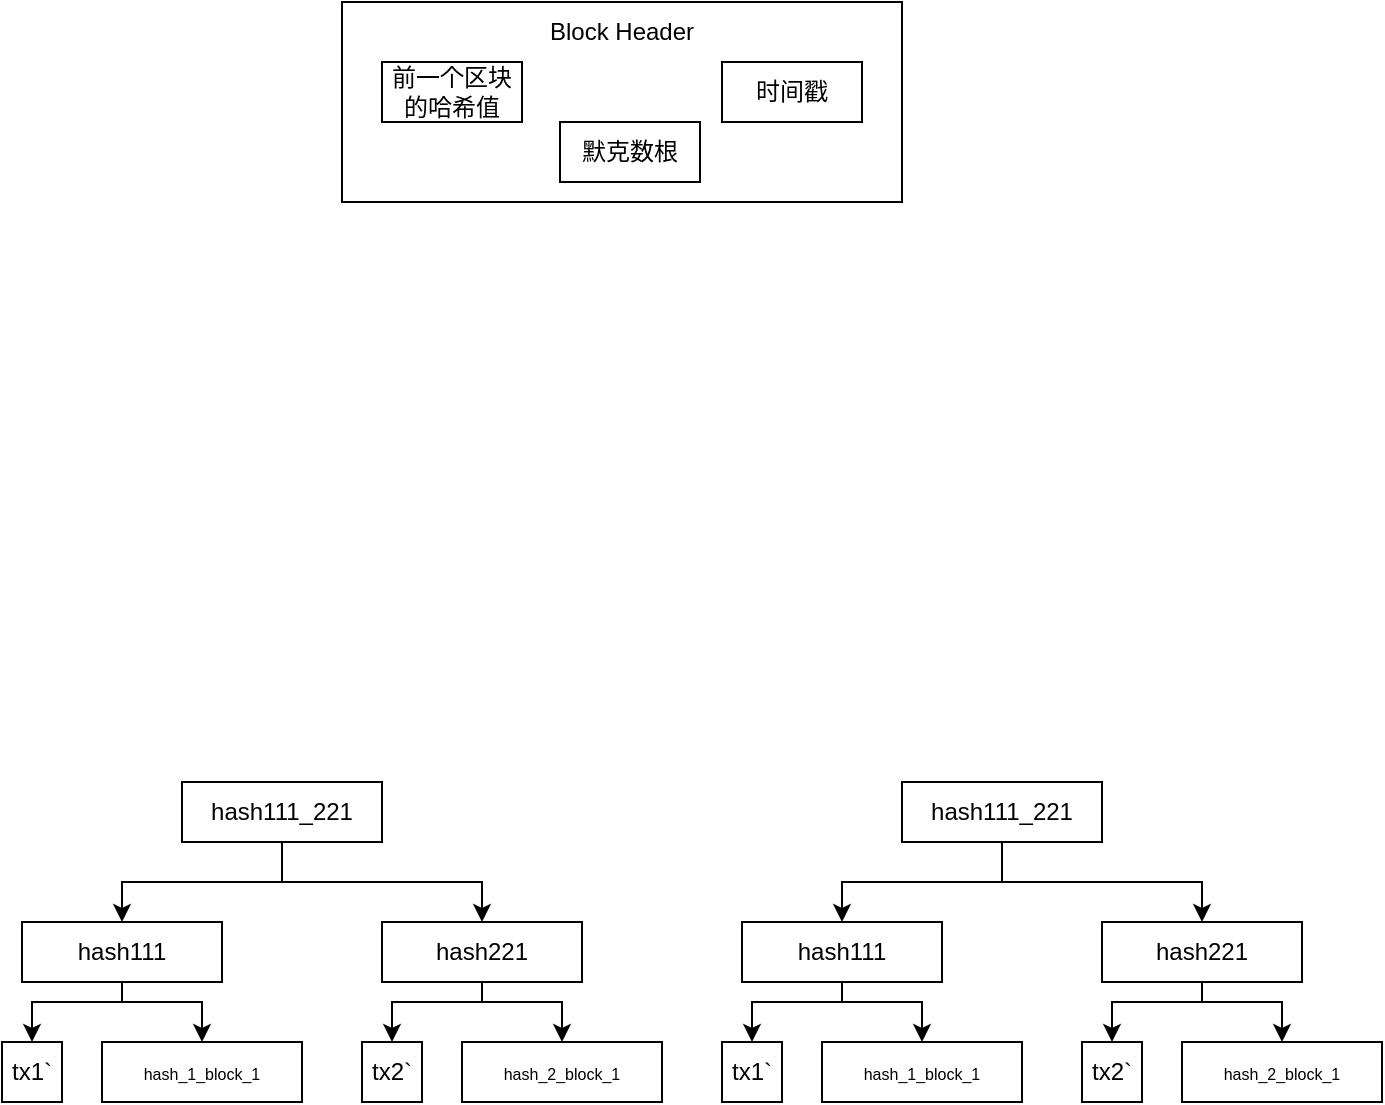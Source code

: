 <mxfile version="20.0.3" type="github">
  <diagram id="3rsK4sRMyDqufHuRaAZe" name="Page-1">
    <mxGraphModel dx="1422" dy="762" grid="1" gridSize="10" guides="1" tooltips="1" connect="1" arrows="1" fold="1" page="1" pageScale="1" pageWidth="827" pageHeight="1169" math="0" shadow="0">
      <root>
        <mxCell id="0" />
        <mxCell id="1" parent="0" />
        <mxCell id="U90KXrBJ-N6k7Ng19d0M-1" value="" style="rounded=0;whiteSpace=wrap;html=1;fillColor=none;" vertex="1" parent="1">
          <mxGeometry x="270" y="70" width="280" height="100" as="geometry" />
        </mxCell>
        <mxCell id="U90KXrBJ-N6k7Ng19d0M-2" value="前一个区块的哈希值" style="rounded=0;whiteSpace=wrap;html=1;fillColor=default;" vertex="1" parent="1">
          <mxGeometry x="290" y="100" width="70" height="30" as="geometry" />
        </mxCell>
        <mxCell id="U90KXrBJ-N6k7Ng19d0M-3" value="Block Header" style="text;html=1;strokeColor=none;fillColor=none;align=center;verticalAlign=middle;whiteSpace=wrap;rounded=0;" vertex="1" parent="1">
          <mxGeometry x="350" y="70" width="120" height="30" as="geometry" />
        </mxCell>
        <mxCell id="U90KXrBJ-N6k7Ng19d0M-4" value="默克数根" style="rounded=0;whiteSpace=wrap;html=1;fillColor=default;" vertex="1" parent="1">
          <mxGeometry x="379" y="130" width="70" height="30" as="geometry" />
        </mxCell>
        <mxCell id="U90KXrBJ-N6k7Ng19d0M-5" value="时间戳" style="rounded=0;whiteSpace=wrap;html=1;fillColor=default;" vertex="1" parent="1">
          <mxGeometry x="460" y="100" width="70" height="30" as="geometry" />
        </mxCell>
        <mxCell id="U90KXrBJ-N6k7Ng19d0M-7" value="tx1`" style="rounded=0;whiteSpace=wrap;html=1;fillColor=default;" vertex="1" parent="1">
          <mxGeometry x="100" y="590" width="30" height="30" as="geometry" />
        </mxCell>
        <mxCell id="U90KXrBJ-N6k7Ng19d0M-8" value="&lt;font style=&quot;font-size: 8px;&quot;&gt;hash_1_block_1&lt;/font&gt;" style="rounded=0;whiteSpace=wrap;html=1;fillColor=default;" vertex="1" parent="1">
          <mxGeometry x="150" y="590" width="100" height="30" as="geometry" />
        </mxCell>
        <mxCell id="U90KXrBJ-N6k7Ng19d0M-24" style="edgeStyle=orthogonalEdgeStyle;rounded=0;orthogonalLoop=1;jettySize=auto;html=1;entryX=0.5;entryY=0;entryDx=0;entryDy=0;fontSize=8;" edge="1" parent="1" source="U90KXrBJ-N6k7Ng19d0M-9" target="U90KXrBJ-N6k7Ng19d0M-7">
          <mxGeometry relative="1" as="geometry">
            <Array as="points">
              <mxPoint x="160" y="570" />
              <mxPoint x="115" y="570" />
            </Array>
          </mxGeometry>
        </mxCell>
        <mxCell id="U90KXrBJ-N6k7Ng19d0M-25" style="edgeStyle=orthogonalEdgeStyle;rounded=0;orthogonalLoop=1;jettySize=auto;html=1;fontSize=8;" edge="1" parent="1" source="U90KXrBJ-N6k7Ng19d0M-9" target="U90KXrBJ-N6k7Ng19d0M-8">
          <mxGeometry relative="1" as="geometry">
            <Array as="points">
              <mxPoint x="160" y="570" />
              <mxPoint x="200" y="570" />
            </Array>
          </mxGeometry>
        </mxCell>
        <mxCell id="U90KXrBJ-N6k7Ng19d0M-9" value="hash111" style="rounded=0;whiteSpace=wrap;html=1;fillColor=default;" vertex="1" parent="1">
          <mxGeometry x="110" y="530" width="100" height="30" as="geometry" />
        </mxCell>
        <mxCell id="U90KXrBJ-N6k7Ng19d0M-31" style="edgeStyle=orthogonalEdgeStyle;rounded=0;orthogonalLoop=1;jettySize=auto;html=1;entryX=0.5;entryY=0;entryDx=0;entryDy=0;fontSize=8;" edge="1" parent="1" source="U90KXrBJ-N6k7Ng19d0M-20" target="U90KXrBJ-N6k7Ng19d0M-9">
          <mxGeometry relative="1" as="geometry" />
        </mxCell>
        <mxCell id="U90KXrBJ-N6k7Ng19d0M-32" style="edgeStyle=orthogonalEdgeStyle;rounded=0;orthogonalLoop=1;jettySize=auto;html=1;entryX=0.5;entryY=0;entryDx=0;entryDy=0;fontSize=8;" edge="1" parent="1" source="U90KXrBJ-N6k7Ng19d0M-20" target="U90KXrBJ-N6k7Ng19d0M-30">
          <mxGeometry relative="1" as="geometry" />
        </mxCell>
        <mxCell id="U90KXrBJ-N6k7Ng19d0M-20" value="hash111_221" style="rounded=0;whiteSpace=wrap;html=1;fillColor=default;" vertex="1" parent="1">
          <mxGeometry x="190" y="460" width="100" height="30" as="geometry" />
        </mxCell>
        <mxCell id="U90KXrBJ-N6k7Ng19d0M-26" value="tx2`" style="rounded=0;whiteSpace=wrap;html=1;fillColor=default;" vertex="1" parent="1">
          <mxGeometry x="280" y="590" width="30" height="30" as="geometry" />
        </mxCell>
        <mxCell id="U90KXrBJ-N6k7Ng19d0M-27" value="&lt;font style=&quot;font-size: 8px;&quot;&gt;hash_2_block_1&lt;/font&gt;" style="rounded=0;whiteSpace=wrap;html=1;fillColor=default;" vertex="1" parent="1">
          <mxGeometry x="330" y="590" width="100" height="30" as="geometry" />
        </mxCell>
        <mxCell id="U90KXrBJ-N6k7Ng19d0M-28" style="edgeStyle=orthogonalEdgeStyle;rounded=0;orthogonalLoop=1;jettySize=auto;html=1;entryX=0.5;entryY=0;entryDx=0;entryDy=0;fontSize=8;" edge="1" parent="1" source="U90KXrBJ-N6k7Ng19d0M-30" target="U90KXrBJ-N6k7Ng19d0M-26">
          <mxGeometry relative="1" as="geometry">
            <Array as="points">
              <mxPoint x="340" y="570" />
              <mxPoint x="295" y="570" />
            </Array>
          </mxGeometry>
        </mxCell>
        <mxCell id="U90KXrBJ-N6k7Ng19d0M-29" style="edgeStyle=orthogonalEdgeStyle;rounded=0;orthogonalLoop=1;jettySize=auto;html=1;fontSize=8;" edge="1" parent="1" source="U90KXrBJ-N6k7Ng19d0M-30" target="U90KXrBJ-N6k7Ng19d0M-27">
          <mxGeometry relative="1" as="geometry">
            <Array as="points">
              <mxPoint x="340" y="570" />
              <mxPoint x="380" y="570" />
            </Array>
          </mxGeometry>
        </mxCell>
        <mxCell id="U90KXrBJ-N6k7Ng19d0M-30" value="hash221" style="rounded=0;whiteSpace=wrap;html=1;fillColor=default;" vertex="1" parent="1">
          <mxGeometry x="290" y="530" width="100" height="30" as="geometry" />
        </mxCell>
        <mxCell id="U90KXrBJ-N6k7Ng19d0M-33" value="tx1`" style="rounded=0;whiteSpace=wrap;html=1;fillColor=default;" vertex="1" parent="1">
          <mxGeometry x="460" y="590" width="30" height="30" as="geometry" />
        </mxCell>
        <mxCell id="U90KXrBJ-N6k7Ng19d0M-34" value="&lt;font style=&quot;font-size: 8px;&quot;&gt;hash_1_block_1&lt;/font&gt;" style="rounded=0;whiteSpace=wrap;html=1;fillColor=default;" vertex="1" parent="1">
          <mxGeometry x="510" y="590" width="100" height="30" as="geometry" />
        </mxCell>
        <mxCell id="U90KXrBJ-N6k7Ng19d0M-35" style="edgeStyle=orthogonalEdgeStyle;rounded=0;orthogonalLoop=1;jettySize=auto;html=1;entryX=0.5;entryY=0;entryDx=0;entryDy=0;fontSize=8;" edge="1" parent="1" source="U90KXrBJ-N6k7Ng19d0M-37" target="U90KXrBJ-N6k7Ng19d0M-33">
          <mxGeometry relative="1" as="geometry">
            <Array as="points">
              <mxPoint x="520" y="570" />
              <mxPoint x="475" y="570" />
            </Array>
          </mxGeometry>
        </mxCell>
        <mxCell id="U90KXrBJ-N6k7Ng19d0M-36" style="edgeStyle=orthogonalEdgeStyle;rounded=0;orthogonalLoop=1;jettySize=auto;html=1;fontSize=8;" edge="1" parent="1" source="U90KXrBJ-N6k7Ng19d0M-37" target="U90KXrBJ-N6k7Ng19d0M-34">
          <mxGeometry relative="1" as="geometry">
            <Array as="points">
              <mxPoint x="520" y="570" />
              <mxPoint x="560" y="570" />
            </Array>
          </mxGeometry>
        </mxCell>
        <mxCell id="U90KXrBJ-N6k7Ng19d0M-37" value="hash111" style="rounded=0;whiteSpace=wrap;html=1;fillColor=default;" vertex="1" parent="1">
          <mxGeometry x="470" y="530" width="100" height="30" as="geometry" />
        </mxCell>
        <mxCell id="U90KXrBJ-N6k7Ng19d0M-38" style="edgeStyle=orthogonalEdgeStyle;rounded=0;orthogonalLoop=1;jettySize=auto;html=1;entryX=0.5;entryY=0;entryDx=0;entryDy=0;fontSize=8;" edge="1" parent="1" source="U90KXrBJ-N6k7Ng19d0M-40" target="U90KXrBJ-N6k7Ng19d0M-37">
          <mxGeometry relative="1" as="geometry" />
        </mxCell>
        <mxCell id="U90KXrBJ-N6k7Ng19d0M-39" style="edgeStyle=orthogonalEdgeStyle;rounded=0;orthogonalLoop=1;jettySize=auto;html=1;entryX=0.5;entryY=0;entryDx=0;entryDy=0;fontSize=8;" edge="1" parent="1" source="U90KXrBJ-N6k7Ng19d0M-40" target="U90KXrBJ-N6k7Ng19d0M-45">
          <mxGeometry relative="1" as="geometry" />
        </mxCell>
        <mxCell id="U90KXrBJ-N6k7Ng19d0M-40" value="hash111_221" style="rounded=0;whiteSpace=wrap;html=1;fillColor=default;" vertex="1" parent="1">
          <mxGeometry x="550" y="460" width="100" height="30" as="geometry" />
        </mxCell>
        <mxCell id="U90KXrBJ-N6k7Ng19d0M-41" value="tx2`" style="rounded=0;whiteSpace=wrap;html=1;fillColor=default;" vertex="1" parent="1">
          <mxGeometry x="640" y="590" width="30" height="30" as="geometry" />
        </mxCell>
        <mxCell id="U90KXrBJ-N6k7Ng19d0M-42" value="&lt;font style=&quot;font-size: 8px;&quot;&gt;hash_2_block_1&lt;/font&gt;" style="rounded=0;whiteSpace=wrap;html=1;fillColor=default;" vertex="1" parent="1">
          <mxGeometry x="690" y="590" width="100" height="30" as="geometry" />
        </mxCell>
        <mxCell id="U90KXrBJ-N6k7Ng19d0M-43" style="edgeStyle=orthogonalEdgeStyle;rounded=0;orthogonalLoop=1;jettySize=auto;html=1;entryX=0.5;entryY=0;entryDx=0;entryDy=0;fontSize=8;" edge="1" parent="1" source="U90KXrBJ-N6k7Ng19d0M-45" target="U90KXrBJ-N6k7Ng19d0M-41">
          <mxGeometry relative="1" as="geometry">
            <Array as="points">
              <mxPoint x="700" y="570" />
              <mxPoint x="655" y="570" />
            </Array>
          </mxGeometry>
        </mxCell>
        <mxCell id="U90KXrBJ-N6k7Ng19d0M-44" style="edgeStyle=orthogonalEdgeStyle;rounded=0;orthogonalLoop=1;jettySize=auto;html=1;fontSize=8;" edge="1" parent="1" source="U90KXrBJ-N6k7Ng19d0M-45" target="U90KXrBJ-N6k7Ng19d0M-42">
          <mxGeometry relative="1" as="geometry">
            <Array as="points">
              <mxPoint x="700" y="570" />
              <mxPoint x="740" y="570" />
            </Array>
          </mxGeometry>
        </mxCell>
        <mxCell id="U90KXrBJ-N6k7Ng19d0M-45" value="hash221" style="rounded=0;whiteSpace=wrap;html=1;fillColor=default;" vertex="1" parent="1">
          <mxGeometry x="650" y="530" width="100" height="30" as="geometry" />
        </mxCell>
      </root>
    </mxGraphModel>
  </diagram>
</mxfile>
